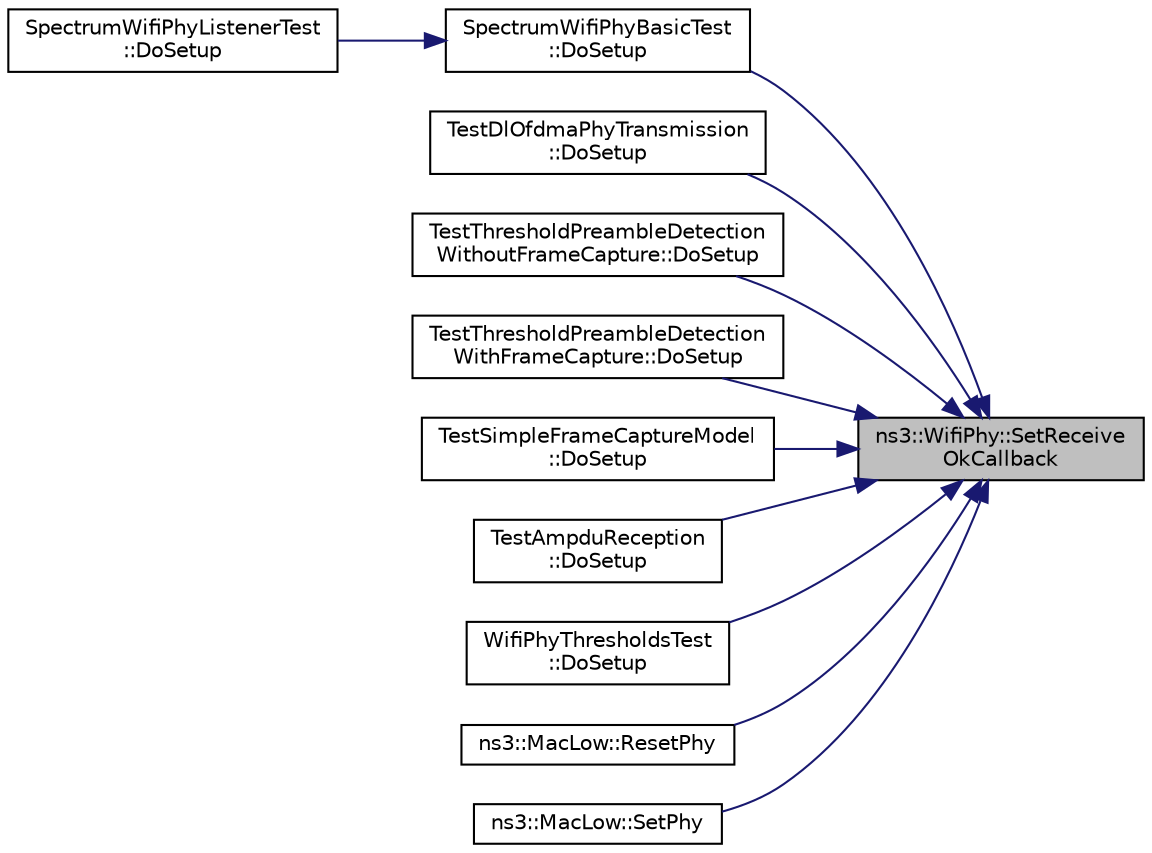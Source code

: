 digraph "ns3::WifiPhy::SetReceiveOkCallback"
{
 // LATEX_PDF_SIZE
  edge [fontname="Helvetica",fontsize="10",labelfontname="Helvetica",labelfontsize="10"];
  node [fontname="Helvetica",fontsize="10",shape=record];
  rankdir="RL";
  Node1 [label="ns3::WifiPhy::SetReceive\lOkCallback",height=0.2,width=0.4,color="black", fillcolor="grey75", style="filled", fontcolor="black",tooltip=" "];
  Node1 -> Node2 [dir="back",color="midnightblue",fontsize="10",style="solid",fontname="Helvetica"];
  Node2 [label="SpectrumWifiPhyBasicTest\l::DoSetup",height=0.2,width=0.4,color="black", fillcolor="white", style="filled",URL="$class_spectrum_wifi_phy_basic_test.html#a34f2cbd2cf4e0fb06ef96efe8afc8bdd",tooltip="Implementation to do any local setup required for this TestCase."];
  Node2 -> Node3 [dir="back",color="midnightblue",fontsize="10",style="solid",fontname="Helvetica"];
  Node3 [label="SpectrumWifiPhyListenerTest\l::DoSetup",height=0.2,width=0.4,color="black", fillcolor="white", style="filled",URL="$class_spectrum_wifi_phy_listener_test.html#a2649c02c0afb6632b514e9f81ad77cb9",tooltip="Implementation to do any local setup required for this TestCase."];
  Node1 -> Node4 [dir="back",color="midnightblue",fontsize="10",style="solid",fontname="Helvetica"];
  Node4 [label="TestDlOfdmaPhyTransmission\l::DoSetup",height=0.2,width=0.4,color="black", fillcolor="white", style="filled",URL="$class_test_dl_ofdma_phy_transmission.html#a49d57216ff08635abb5981b5a0e0fdd3",tooltip="Implementation to do any local setup required for this TestCase."];
  Node1 -> Node5 [dir="back",color="midnightblue",fontsize="10",style="solid",fontname="Helvetica"];
  Node5 [label="TestThresholdPreambleDetection\lWithoutFrameCapture::DoSetup",height=0.2,width=0.4,color="black", fillcolor="white", style="filled",URL="$class_test_threshold_preamble_detection_without_frame_capture.html#ab5b96aabf2489e8d454465ec70196756",tooltip="Implementation to do any local setup required for this TestCase."];
  Node1 -> Node6 [dir="back",color="midnightblue",fontsize="10",style="solid",fontname="Helvetica"];
  Node6 [label="TestThresholdPreambleDetection\lWithFrameCapture::DoSetup",height=0.2,width=0.4,color="black", fillcolor="white", style="filled",URL="$class_test_threshold_preamble_detection_with_frame_capture.html#ae40798c353aa9c50e8af7ccb2ca68b0f",tooltip="Implementation to do any local setup required for this TestCase."];
  Node1 -> Node7 [dir="back",color="midnightblue",fontsize="10",style="solid",fontname="Helvetica"];
  Node7 [label="TestSimpleFrameCaptureModel\l::DoSetup",height=0.2,width=0.4,color="black", fillcolor="white", style="filled",URL="$class_test_simple_frame_capture_model.html#ad82acd95766f6f708eff1aa182f0ea63",tooltip="Implementation to do any local setup required for this TestCase."];
  Node1 -> Node8 [dir="back",color="midnightblue",fontsize="10",style="solid",fontname="Helvetica"];
  Node8 [label="TestAmpduReception\l::DoSetup",height=0.2,width=0.4,color="black", fillcolor="white", style="filled",URL="$class_test_ampdu_reception.html#ab1e84ef6dac8fed52f0f2c93fa21f377",tooltip="Implementation to do any local setup required for this TestCase."];
  Node1 -> Node9 [dir="back",color="midnightblue",fontsize="10",style="solid",fontname="Helvetica"];
  Node9 [label="WifiPhyThresholdsTest\l::DoSetup",height=0.2,width=0.4,color="black", fillcolor="white", style="filled",URL="$class_wifi_phy_thresholds_test.html#a9ba605051e273b93ba4bdaa023e65687",tooltip="Implementation to do any local setup required for this TestCase."];
  Node1 -> Node10 [dir="back",color="midnightblue",fontsize="10",style="solid",fontname="Helvetica"];
  Node10 [label="ns3::MacLow::ResetPhy",height=0.2,width=0.4,color="black", fillcolor="white", style="filled",URL="$classns3_1_1_mac_low.html#a4158eb64f54ae53935769cdf0b12aafb",tooltip="Remove WifiPhy associated with this MacLow."];
  Node1 -> Node11 [dir="back",color="midnightblue",fontsize="10",style="solid",fontname="Helvetica"];
  Node11 [label="ns3::MacLow::SetPhy",height=0.2,width=0.4,color="black", fillcolor="white", style="filled",URL="$classns3_1_1_mac_low.html#abbd1aac31c7ed79f717b9c92cb664608",tooltip="Set up WifiPhy associated with this MacLow."];
}
